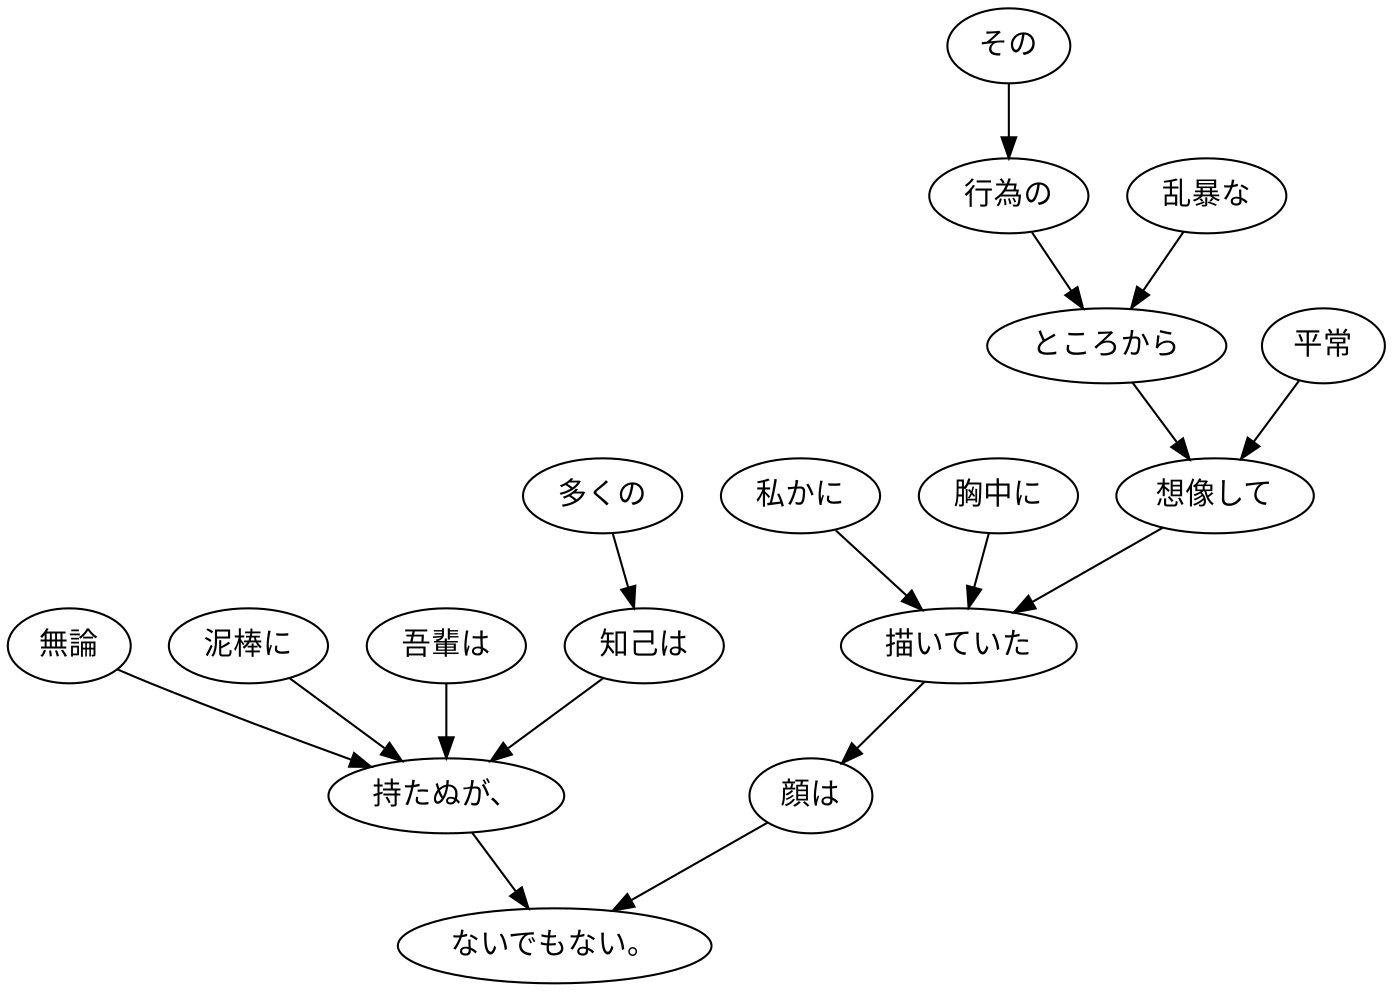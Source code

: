 digraph graph2801 {
	node0 [label="吾輩は"];
	node1 [label="無論"];
	node2 [label="泥棒に"];
	node3 [label="多くの"];
	node4 [label="知己は"];
	node5 [label="持たぬが、"];
	node6 [label="その"];
	node7 [label="行為の"];
	node8 [label="乱暴な"];
	node9 [label="ところから"];
	node10 [label="平常"];
	node11 [label="想像して"];
	node12 [label="私かに"];
	node13 [label="胸中に"];
	node14 [label="描いていた"];
	node15 [label="顔は"];
	node16 [label="ないでもない。"];
	node0 -> node5;
	node1 -> node5;
	node2 -> node5;
	node3 -> node4;
	node4 -> node5;
	node5 -> node16;
	node6 -> node7;
	node7 -> node9;
	node8 -> node9;
	node9 -> node11;
	node10 -> node11;
	node11 -> node14;
	node12 -> node14;
	node13 -> node14;
	node14 -> node15;
	node15 -> node16;
}
